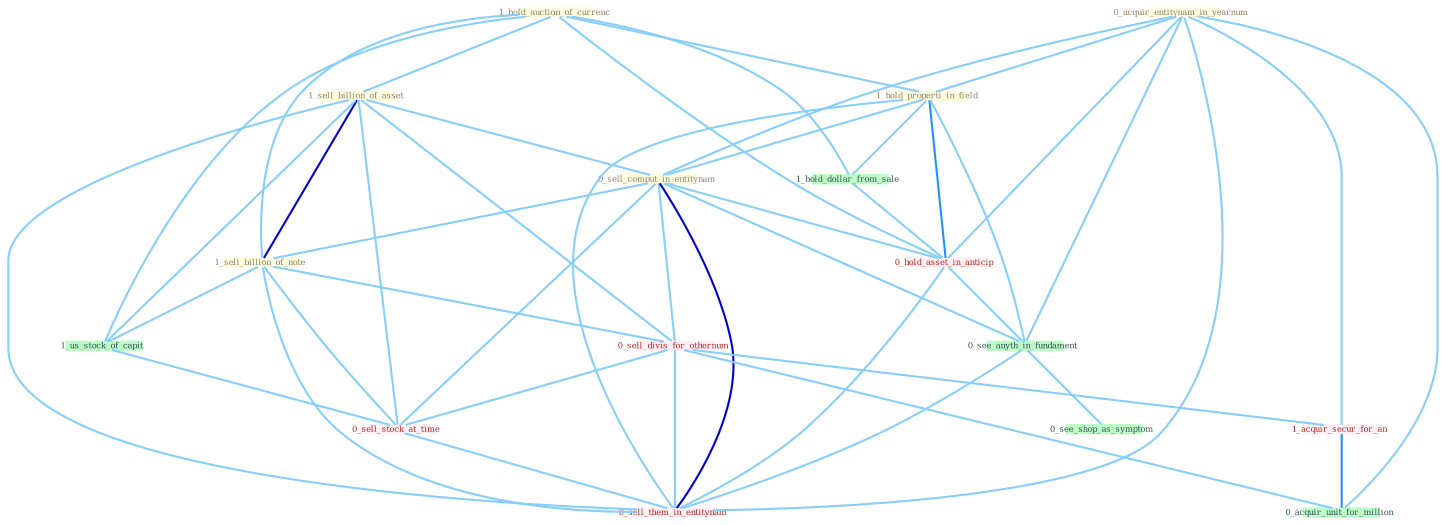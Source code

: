 Graph G{ 
    node
    [shape=polygon,style=filled,width=.5,height=.06,color="#BDFCC9",fixedsize=true,fontsize=4,
    fontcolor="#2f4f4f"];
    {node
    [color="#ffffe0", fontcolor="#8b7d6b"] "1_hold_auction_of_currenc " "0_acquir_entitynam_in_yearnum " "1_hold_properti_in_field " "1_sell_billion_of_asset " "0_sell_comput_in_entitynam " "1_sell_billion_of_note "}
{node [color="#fff0f5", fontcolor="#b22222"] "0_sell_divis_for_othernum " "1_acquir_secur_for_an " "0_hold_asset_in_anticip " "0_sell_stock_at_time " "0_sell_them_in_entitynam "}
edge [color="#B0E2FF"];

	"1_hold_auction_of_currenc " -- "1_hold_properti_in_field " [w="1", color="#87cefa" ];
	"1_hold_auction_of_currenc " -- "1_sell_billion_of_asset " [w="1", color="#87cefa" ];
	"1_hold_auction_of_currenc " -- "1_sell_billion_of_note " [w="1", color="#87cefa" ];
	"1_hold_auction_of_currenc " -- "1_us_stock_of_capit " [w="1", color="#87cefa" ];
	"1_hold_auction_of_currenc " -- "1_hold_dollar_from_sale " [w="1", color="#87cefa" ];
	"1_hold_auction_of_currenc " -- "0_hold_asset_in_anticip " [w="1", color="#87cefa" ];
	"0_acquir_entitynam_in_yearnum " -- "1_hold_properti_in_field " [w="1", color="#87cefa" ];
	"0_acquir_entitynam_in_yearnum " -- "0_sell_comput_in_entitynam " [w="1", color="#87cefa" ];
	"0_acquir_entitynam_in_yearnum " -- "1_acquir_secur_for_an " [w="1", color="#87cefa" ];
	"0_acquir_entitynam_in_yearnum " -- "0_hold_asset_in_anticip " [w="1", color="#87cefa" ];
	"0_acquir_entitynam_in_yearnum " -- "0_see_anyth_in_fundament " [w="1", color="#87cefa" ];
	"0_acquir_entitynam_in_yearnum " -- "0_acquir_unit_for_million " [w="1", color="#87cefa" ];
	"0_acquir_entitynam_in_yearnum " -- "0_sell_them_in_entitynam " [w="1", color="#87cefa" ];
	"1_hold_properti_in_field " -- "0_sell_comput_in_entitynam " [w="1", color="#87cefa" ];
	"1_hold_properti_in_field " -- "1_hold_dollar_from_sale " [w="1", color="#87cefa" ];
	"1_hold_properti_in_field " -- "0_hold_asset_in_anticip " [w="2", color="#1e90ff" , len=0.8];
	"1_hold_properti_in_field " -- "0_see_anyth_in_fundament " [w="1", color="#87cefa" ];
	"1_hold_properti_in_field " -- "0_sell_them_in_entitynam " [w="1", color="#87cefa" ];
	"1_sell_billion_of_asset " -- "0_sell_comput_in_entitynam " [w="1", color="#87cefa" ];
	"1_sell_billion_of_asset " -- "1_sell_billion_of_note " [w="3", color="#0000cd" , len=0.6];
	"1_sell_billion_of_asset " -- "0_sell_divis_for_othernum " [w="1", color="#87cefa" ];
	"1_sell_billion_of_asset " -- "1_us_stock_of_capit " [w="1", color="#87cefa" ];
	"1_sell_billion_of_asset " -- "0_sell_stock_at_time " [w="1", color="#87cefa" ];
	"1_sell_billion_of_asset " -- "0_sell_them_in_entitynam " [w="1", color="#87cefa" ];
	"0_sell_comput_in_entitynam " -- "1_sell_billion_of_note " [w="1", color="#87cefa" ];
	"0_sell_comput_in_entitynam " -- "0_sell_divis_for_othernum " [w="1", color="#87cefa" ];
	"0_sell_comput_in_entitynam " -- "0_hold_asset_in_anticip " [w="1", color="#87cefa" ];
	"0_sell_comput_in_entitynam " -- "0_sell_stock_at_time " [w="1", color="#87cefa" ];
	"0_sell_comput_in_entitynam " -- "0_see_anyth_in_fundament " [w="1", color="#87cefa" ];
	"0_sell_comput_in_entitynam " -- "0_sell_them_in_entitynam " [w="3", color="#0000cd" , len=0.6];
	"1_sell_billion_of_note " -- "0_sell_divis_for_othernum " [w="1", color="#87cefa" ];
	"1_sell_billion_of_note " -- "1_us_stock_of_capit " [w="1", color="#87cefa" ];
	"1_sell_billion_of_note " -- "0_sell_stock_at_time " [w="1", color="#87cefa" ];
	"1_sell_billion_of_note " -- "0_sell_them_in_entitynam " [w="1", color="#87cefa" ];
	"0_sell_divis_for_othernum " -- "1_acquir_secur_for_an " [w="1", color="#87cefa" ];
	"0_sell_divis_for_othernum " -- "0_sell_stock_at_time " [w="1", color="#87cefa" ];
	"0_sell_divis_for_othernum " -- "0_acquir_unit_for_million " [w="1", color="#87cefa" ];
	"0_sell_divis_for_othernum " -- "0_sell_them_in_entitynam " [w="1", color="#87cefa" ];
	"1_acquir_secur_for_an " -- "0_acquir_unit_for_million " [w="2", color="#1e90ff" , len=0.8];
	"1_us_stock_of_capit " -- "0_sell_stock_at_time " [w="1", color="#87cefa" ];
	"1_hold_dollar_from_sale " -- "0_hold_asset_in_anticip " [w="1", color="#87cefa" ];
	"0_hold_asset_in_anticip " -- "0_see_anyth_in_fundament " [w="1", color="#87cefa" ];
	"0_hold_asset_in_anticip " -- "0_sell_them_in_entitynam " [w="1", color="#87cefa" ];
	"0_sell_stock_at_time " -- "0_sell_them_in_entitynam " [w="1", color="#87cefa" ];
	"0_see_anyth_in_fundament " -- "0_see_shop_as_symptom " [w="1", color="#87cefa" ];
	"0_see_anyth_in_fundament " -- "0_sell_them_in_entitynam " [w="1", color="#87cefa" ];
}
